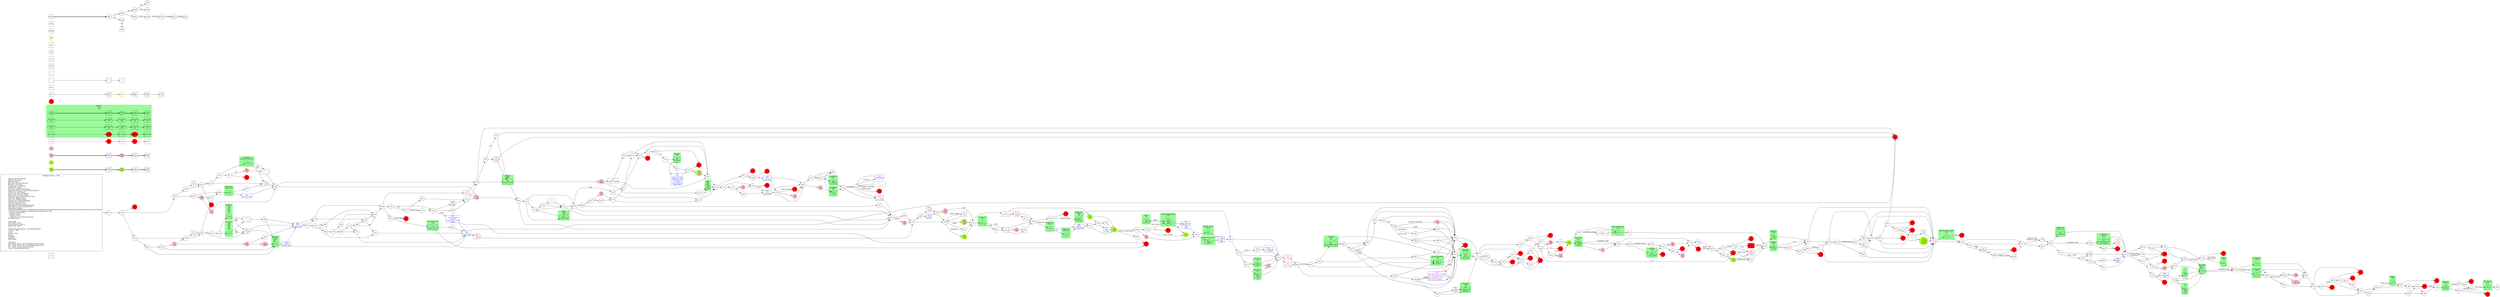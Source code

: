 digraph {
	// graph defaults
	rankdir=LR
	mclimit=50
	nodesep=.3 // changes horizontal separation of nodes
	ranksep=.4 // changes vertical separation of nodes
	node [height=.7
		width=.7
		shape=ellipse
		margin=0]
	edge[weight=5]
	stylesheet="../style.css"
	
	subgraph ShopMenu {
		node [fontcolor = "purple" shape = "rect" margin = 0.1]
		menu
	}

	// a box for a graph label
	// note that you can override the defaults set above
	title [label = "Fighting Fantasy --: Title\n\n \
		Light Green Fill: Benefits\l \
		Pink Fill: Penalties\l \
		Red Fill: Death\l \
		Blue Text: Key Items/Events\l \
		Red Text: Lost Items\l \
		Orange Text: Codewords\l \
		Purple Text: Shops\l \
		Blue Line: Forced Items/Events\l \
		Light Blue Text/Line: Optional Items/Events\l \
		Purple Line: Dice Events\l \
		Green Line: Stat Test Passed\l \
		Brown Line: Stat Test Failed\l \
		Magenta Line: Combat Related Events\l \
		Grey Text: Riddle Answer\l \
		Grey Line: Hidden Option\l \
		Orange Line: Codewords/Spells\l \
		Red Line: Possible Error\l \
		Gold Fill: Required Nodes\l \
		Light Blue Fill: Recommended Nodes\l \
		Gold Outline: Recommended Path\l \
		Green Box: Combat\l \
		SK/ST/LK/AT/AR/TM/CW/CL: Skill/Stamina/Luck/Attack Strength/Attack Round/Time/Consecutive Win Round/Consecutive Lose Round\l \
		?: Chance of this happening, depending on instructions in text\l \
		*: Special Combat Rules\l \
		-: Negative Status\l \
		+: Positive Status\l \
		^: Damage can be reduced by items\l \
		@: Take 2 items\l\l \
		Starts with:\l \
		Initial Skill: 1d6+6\l \
		Initial Stamina: 2d6+12\l \
		Initial Luck: 1d6+6\l\l \
		skill/stamina/luck potion: +all SK/ST/LK&1ILK\l \
		10 meal: +4ST\l \
		sword\l \
		leather armor\l \
		lantern\l \
		tinderbox\l \
		backpack\l \
		2d6+6 gold\l\l \
		Comments:\l \
		039-: Meals restore 3ST until finding another flask\l \
		067-: Meals restore 3ST until finding another flask\l \
		227-: Meals restore 3ST at mountain\l \
		Order: item/gold/AT/SK/ST/LK\l \
		"
		shape = "box"
		margin = 0.1]
		
	subgraph Boost {
		node [style = "filled" color = "greenyellow"]
		boo1 [label = "\N\n text"]
		boo3 [label = "\N\n text"]
		010 [label = "\N\n +1LK"]
		026 [label = "\N\n +2ST"]
		066 [label = "\N\n +1LK"]
		075 [label = "\N\n +1LK"]
		086 [color = "greenyellow:pink" label = "\N\n +1LK\n -2ST"]
		177 [label = "\N\n +2ST"]
		266 [color = "greenyellow:pink" label = "\N\n +1LK\n -2ST"]
		308 [label = "\N\n +all SK/\n +all ST/\n +all LK"]
		389 [label = "\N\n +4ST"]
		bstt
	}

	subgraph Damage {
		node [style = "filled" color = "pink"]
		dam1 [label = "\N\n text"]
		dam3 [label = "\N\n text"]
		003 [label = "\N\n -1d6ST"]
		012 [label = "\N\n -2ST"]
		018 [label = "\N\n -2ST"]
		027 [label = "\N\n -2ST"]
		035 [label = "\N\n -1d6+1ST"]
		052 [label = "\N\n -4ST"]
		083 [label = "\N\n -2LK"]
		097 [label = "\N\n -2ST"]
		110 [label = "\N\n -1LK"]
		118 [label = "\N\n -3ST"]
		147 [label = "\N\n -1ST"]
		186 [label = "\N\n -1SK"]
		199 [label = "\N\n -3ST"]
		203 [label = "\N\n -2ST"]
		233 [label = "\N\n -3ST"]
		234 [label = "\N\n -2ST"]
		253 [label = "\N\n -2ST"]
		259 [label = "\N\n -2ST"]
		274 [label = "\N\n -1d6ST"]
		277 [label = "\N\n -1LK"]
		311 [label = "\N\n -1ST"]
		312 [label = "\N\n -?ST\n (1-2)"]
		337 [label = "\N\n -2ST"]
		339 [label = "\N\n -2ST"]
		376 [label = "\N\n -6ST"]
		377 [label = "\N\n -3ST"]
		ddgg
	}
	
	subgraph Death {
		node [style = "filled" color = "red"]
		ddt
		ddt2
		monddt
		monddt2
		017
		059
		063
		065
		074
		075
		090
		102
		109
		116
		119
		134
		136
		139
		146
		153
		159 [fontcolor = "blue" shape = "rect" label = "\N\n -helmet?\n (2)"]
		163
		170
		174
		185
		187
		191
		192
		197
		209
		216
		229
		235 [label = "\N\n -2ST"]
		252
		260
		262
		263
		273
		280
		288
		292
		317
		324
		328
		329
		331
		347
		349
		360
		363
		381
		ddtt
	}

	subgraph Key_Item {
		node [fontcolor = "blue" shape = "rect"]
		key1 [label = "\N\n info" tooltip = "info text"]
		key2 [label = "\N\n text"]
		key3 [label = "\N\n text"]
		key4 [fontcolor = "crimson" label = "\N\n -text"]
		boo2 [class = "bst" label = "\N\n text"]
		boo4 [class = "bst" label = "\N\n text"]
		boo5 [class = "bst" label = "\N\n text"]
		dam2 [class = "ddg" label = "\N\n text"]
		dam4 [class = "ddg" label = "\N\n text"]
		dam5 [class = "ddg" label = "\N\n text"]
		opt
		opt2 [class = "bst"]
		opt3 [class = "bst"]
		002 [fontcolor = "crimson" label = "\N\n eat 2 meal"]
		005 [fontcolor = "crimson" label = "\N\n -all meal"]
		011 [class = "ddg" label = "\N\n curse\n -2LK"]
		013 [fontcolor = "crimson" label = "\N\n eat 2 meal"]
		015 [class = "ddg" label = "\N\n -2ST?\n (!eat meal)"]
		022 [label = "\N\n Vashti?"]
		029 [label = "\N\n untie?\n (LK)"]
		030 [label = "\N\n Cholumbara"]
		034 [fontcolor = "crimson" label = "\N\n eat 1 meal"]
		039 [fontcolor = "crimson" label = "\N\n -flask"]
		042 [fontcolor = "crimson" label = "\N\n -other items"]
		044 [label = "\N\n info" tooltip = "juja riddle"]
		067 [fontcolor = "crimson" label = "\N\n -flask"]
		071 [class = "bst" fontcolor = "crimson" label = "\N\n -helmet\n +4ST"]
		082 [class = "ddg" fontcolor = "crimson" label = "\N\n -all meal\n -3ST"]
		099 [class = "bst" fontcolor = "crimson" label = "\N\n -1 gold\n +2ST"]
		103 [fontcolor = "crimson" label = "\N\n -invisibility cloak"]
		105 [label = "\N\n ant?"]
		106 [label = "\N\n 10 gold\n garnet ring"]
		111 [fontcolor = "crimson" label = "\N\n -helmet"]
		115 [class = "ddg" label = "\N\n -2ST?\n (!eat meal)"]
		121 [class = "bst" fontcolor = "crimson" label = "\N\n +2~4ST\n (eat meal)"]
		132 [label = "\N\n 10 meals\n pack\n flask"]
		150 [label = "\N\n magic mirror?"]
		152 [class = "bst" label = "\N\n +4ST?\n (sorrel)"]
		167 [label = "\N\n info" tooltip = "3 doors pick wooden"]
		169 [class = "bst" label = "\N\n info\n +1LK" tooltip = "holding 2 objects between oaks"]
		172 [label = "\N\n 3 of:\n brass ear-ring\n Snattacat's tusk\n leather pouch\n 5 gold\n stone statuette\n water flask"]
		179 [class = "ddg" label = "\N\n curse\n -2LK"]
		183 [class = "ddg" fontcolor = "crimson" label = "\N\n -1d meal\n -1ST"]
		188 [fontcolor = "crimson" label = "\N\n -helmet?\n (4x1)"]
		194 [label = "\N\n tied"]
		205 [fontcolor = "crimson" label = "\N\n -item"]
		219 [class = "ddg" label = "\N\n -2ST?\n (!eat meal)"]
		232 [class = "bst" label = "\N\n info\n +1LK" tooltip = "sceptre and orb"]
		238 [label = "\N\n info" tooltip = "3 doors pick wooden"]
		244 [fontcolor = "crimson" label = "\N\n -cloak"]
		246 [class = "ddg" label = "\N\n -companion\n -2ST"]
		248 [class = "bst" label = "\N\n crystal mirror\n 30 gold\n magic bow (+1SK)\n -galrin"]
		268 [label = "\N\n helmet\n 3 companions"]
		269 [label = "\N\n rope"]
		269 [label = "\N\n pick-axe head"]
		304 [class = "ddg" label = "\N\n +0~10 gold\n (-0~5ST)"]
		333 [class = "bst" label = "\N\n tiger's claws\n Hever horn\n 3ST\n +2LK"]
		340 [class = "ddg" fontcolor = "crimson" label = "\N\n -all meal\n -2ST"]
		353 [label = "\N\n info" tooltip = "always pick middle way"]
		361 [class = "ddg" fontcolor = "crimson" label = "\N\n -1d meal\n -1ST"]
		374 [fontcolor = "crimson" label = "\N\n -meal"]
		394 [label = "\N\n copper nugget"]
		398 [class = "ddg" label = "\N\n -2ST?\n (!eat meal)"]
		kkyy
	}
	
	subgraph Key_Word {
		node [fontcolor = "grey" shape = "rect"]
		wrd1 [label = "\N\n text"]
		wrd2 [label = "\N\n text"]
		wrd3 [label = "\N\n text"]
		085 [class = "bst" label = "\N\n Galrin: 100\n +2LK"]
		092 [label = "\N\n sceptre: 1"]
		161 [label = "\N\n orb: 21"]
		215 [class = "bst" label = "\N\n page: 208\n +4ST\n +2LK"]
		301 [label = "\N\n tusk: 11 dragons\n 8 seeds"]
		346 [class = "bst" label = "\N\n Galrin: 100\n +2LK"]
		wrdd
	}
	
	subgraph Shop {
		node [fontcolor = "purple" shape = "rect"]
		shop1 [label = "\N\n text"]
		080 [label = "\N\n 3g: luck potion (+all LK)\l 5g: healing potion (+6ST)\l 10g: invisibility cloak\l 5g: antifreeze potion\l 6g: boots of agility\l"]
		shpp
	}
	
	subgraph Combat {
		style = "filled" color = "palegreen"
		subgraph cluster_00 {
			label = "Monster\n 0/0\n 0/0"
			mon1 [label = "\N\n text"]
			mon2 [shape = "rect" class = "kky" label = "\N\n text"]
			mon3 [label = "\N\n text"]
			mon4 [shape = "rect" class = "kky" label = "\N\n text"]
			mon5 [shape = "rect" class = "kky" label = "\N\n text"]
			monboo1 [class = "bst" label = "\N\n text"]
			monboo2 [shape = "rect" class = "bst kky" label = "\N\n text"]
			monboo3 [class = "bst" label = "\N\n text"]
			monboo4 [shape = "rect" class = "bst kky" label = "\N\n text"]
			monboo5 [shape = "rect" class = "bst kky" label = "\N\n text"]
			mondam1 [class = "ddg" label = "\N\n text"]
			mondam2 [shape = "rect" class = "ddg kky" label = "\N\n text"]
			mondam3 [class = "ddg" label = "\N\n text"]
			mondam4 [shape = "rect" class = "ddg kky" label = "\N\n text"]
			mondam5 [shape = "rect" class = "ddg kky" label = "\N\n text"]
			monopt [shape = "rect" class = "bst kky"]
			monddt
			monopt2 [shape = "rect" class = "bst kky"]
			monddt2
			monopt3 [shape = "rect" class = "bst kky"]
		}

		subgraph cluster_01 {
			label = "Pygmy Orc\n 7/10"
			014
		}
		
		subgraph cluster_02 {
			label = "The Traitor\n 8/10"
			040
		}
		
		subgraph cluster_03 {
			label = "Spit Viper\n 4/4"
			041 [class = "ddg" label = "\N\n -5AT\n -1SK"]
		}
		
		subgraph cluster_04 {
			label = "Alligator\n 7/10"
			043 [label = "\N\n -1AT"]
		}
		
		subgraph cluster_05 {
			label = "Ice Dragon*\n 10/10"
			046 [shape = "rect" fontcolor = "crimson" label = "\N\n -cloak"]
		}
		
		subgraph cluster_06 {
			label = "Shadow Monster\n 7/6"
			055 [label = "\N\n -1DMG"]
		}
		
		subgraph cluster_07 {
			label = "???\n ?/?"
			060 [class = "ddg" label = "\N\n -1SK\n -2ST"]
		}
		
		subgraph cluster_08 {
			label = "Nandibear\n 9/11"
			064 [label = "\N\n -1d6EST"]
		}
		
		subgraph cluster_09 {
			label = "Wildcat*\n 6/8"
			077 [shape = "rect" label = "\N\n wildcat pelt?\n (AR&le;4)"]
		}
		
		subgraph cluster_10 {
			label = "Hellfire Spirit 9/12"
			093 [label = "\N\n +1DMG"]
		}
		
		subgraph cluster_11 {
			label = "Hill Giant\n 9/11"
			098 [shape = "rect" label = "\N\n 3 gold?\n (win)"]
		}
		
		subgraph cluster_12 {
			label = "Nandibear\n 9/11"
			101 [label = "\N\n -1AT"]
		}
		
		subgraph cluster_13 {
			label = "Bloodsucking Spider\n 6/14"
			113
		}
		
		subgraph cluster_14 {
			label = "Pygmy Orc\n 7/8"
			120
		}
		
		subgraph cluster_15 {
			label = "Pygmy Orc\n 6/10 5/8"
			129
		}
		
		subgraph cluster_16 {
			label = "Ice Hulk\n 6/12"
			142
		}
		
		subgraph cluster_17 {
			label = "Chimera\n 7/6"
			145 [class = "ddg" label = "\N\n -1ST/round"]
		}
		
		subgraph cluster_18 {
			label = "Wood Elf Chief\n 7/10"
			150
		}
		
		subgraph cluster_19 {
			label = "Wight\n 9/12"
			156 [shape = "rect" label = "\N\n sword (+1SK)"]
		}
		
		subgraph cluster_20 {
			label = "Spriggan\n 6/8\n 7/8"
			171
		}
		
		subgraph cluster_21 {
			label = "?\n ?/?"
			182 [class = "ddg" label = "\N\n -1ST"]
		}
		
		subgraph cluster_22 {
			label = "Chion\n 7/13"
			198
		}
		
		subgraph cluster_23 {
			label = "Tentacle*\n 6/6\n 6/6\n 6/6\n 6/6\n 6/6"
			207
		}
		
		subgraph cluster_24 {
			label = "Vermin\n 5/6"
			212 [class = "ddg" label = "\N\n -1ST/round"]
		}
		
		subgraph cluster_25 {
			label = "Pygmy Orc\n 6/10\n 5/8"
			220 [shape = "rect" label = "\N\n helmet"]
		}
		
		subgraph cluster_26 {
			label = "Ice Dragon\n 10/14"
			241
		}
		
		subgraph cluster_27 {
			label = "Blackheart\n 6/10 7/10"
			254
		}
		
		subgraph cluster_28 {
			label = "Spit Viper\n 4/4"
			255 [label = "\N\n -2AT"]
		}
		
		subgraph cluster_29 {
			label = "Hellfire Spirit\n 9/12"
			281
		}
		
		subgraph cluster_30 {
			label = "Tribesman*\n 8/10 7/12"
			282 [shape = "rect" class = "kky" label = "\N\n snow-shoes"]
		}
		
		subgraph cluster_31 {
			label = "Morgana\n 11/6"
			295 [label = "\N\n -1DG"]
		}
		
		subgraph cluster_32 {
			label = "Doragar\n 9/10"
			309 [shape = "rect" class = "kky"label = "\N\n Doragar"]
		}
		
		subgraph cluster_33 {
			label = "Tribesman\n 8/10\n 7/12"
			318 [shape = "rect" class = "kky" label = "\N\n -invisibility cloak\n snow-shoes"]
		}
		
		subgraph cluster_34 {
			label = "Bats\n 5/12"
			325 [shape = "rect" class = "loss" label = "\N\n -item\n -1AT"]
		}
		
		subgraph cluster_35 {
			label = "Giant Bloodhawk\n 7/12"
			327
		}
		
		subgraph cluster_36 {
			label = "Tentacle*\n 6/6 6/6 6/6 6/6 6/6"
			330
		}
		
		subgraph cluster_37 {
			label = "Hands\n 7/8"
			335
		}
		
		subgraph cluster_38 {
			label = "Tiger\n ?/?"
			348 [label = "\N\n +2EDG"]
		}
		
		subgraph cluster_39 {
			label = "Saber-toothed Tiger\n 11/12"
			371 [label = "\N\n -1dEST\n -1SK?\n (EST)"]
		}
		
		subgraph cluster_40 {
			label = "Mordida*\n 5/8 5/10"
			375 [class = "ddg" label = "\N\n -2ST?\n (lose AR)"]
		}
		
		subgraph cluster_41 {
			label = "Tentacle\n 6/6\n 6/6\n 6/6\n 6/6\n 6/6"
			379
		}
		
		subgraph cluster_42 {
			label = "Alligator\n 7/8"
			380 [label = "\N\n -1AT"]
		}
		
		subgraph cluster_43 {
			label = "Skeleton\n 5/8\n 5/7"
			386 [shape = "rect" class = "kky" label = "\N\n bejewelled choker"]
		}
		
		cbtt
	}

	subgraph Optional {
		node [shape = "rect" class = "opt kky"]
		opt [class = "opt kky"]
		monopt [class = "opt kky"]
		opt2 [class = "opt kky"]
		monopt2 [class = "opt kky"]
		opt3 [class = "opt kky"]
		monopt3 [class = "opt kky"]
		optt
	}
	
	subgraph Path {
		node [class = "path" penwidth = 3 color = "gold"]
		txt2
		key2 [class = "path"]
		wrd2 [class = "path"]
		key3
		wrd3
		boo3 [class = "path"]
		boo4 [class = "path bst"]
		boo5
		dam3 [class = "path"]
		dam4 [class = "path ddg"]
		dam5
		monboo3 [class = "path bst"]
		monboo4 [class = "path bst kky"]
		monboo5
		mondam3 [class = "path ddg"]
		mondam4 [class = "path ddg kky"]
		mondam5
		mon3 [class = "path"]
		mon4 [class = "path kky"]
		ddt2 [class = "path"]
		opt3 [class = "path opt kky"]
		monddt2 [class = "path"]
		monopt3 [class = "path opt kky"]
		pptt
	}
	
	subgraph Required {
		node [shape = "rect" class = "req kky"]
		key3 [class = "req kky"]
		wrd3 [class = "req kky"]
		boo5 [class = "req kky"]
		dam5 [class = "req kky"]
		monboo5 [class = "req kky"]
		mondam5 [class = "req kky"]
		mon5 [class = "req kky"]
		ending [fontcolor = "black" shape = "octagon"]
	}
	
	subgraph Required2 {
		node [shape = "rect" class = "req2 kky"]
		req2 [class = "req2 kky"]
	}
	
	mon1 -> mon2 -> mon3 -> mon4 -> mon5 [penwidth = 3]
	boo1 -> boo2 -> boo3 -> boo4 -> boo5 [penwidth = 3]
	dam1 -> dam2 -> dam3 -> dam4 -> dam5 [penwidth = 3]
	txt1 -> key1 -> txt2 -> key2 -> key3 -> key4
	wrd1 -> wrd2 -> wrd3
	opt -> ddt -> opt2 -> ddt2 -> opt3
	monboo1 -> monboo2 -> monboo3 -> monboo4 -> monboo5
	mondam1 -> mondam2 -> mondam3 -> mondam4 -> mondam5
	monopt -> monddt -> monopt2 -> monddt2 -> monopt3

	myTitle -> z001 [penwidth = 3]
	z001 -> z002 [class = "dice" label = "1-3"]
	z001 -> z003 [class = "dice" label = "4-6"]
	z002 -> z004 [class = "pass" label = "LK"]
	z002 -> z005 [class = "fail"]
	z003 -> z006 [dir = "both"]
	z004 -> z007 [class = "req" label = "req"]
	z004 -> z008 [class = "opt" label = "-opt"]
	z005 -> z009 [class = "info" label = "info"]
	z009 -> z010 [class = "err" label = "error(?)"]
	z010 -> z011 [class = "cbt" label = "escape"]
	z011 -> z012 [class = "skl" label = "spell"]
	{
		rank = same
		z003
		z006
	}

	title -> 001
	001 -> 053
	002 -> 068
	003 -> 394
	003 -> 144
	004 -> 258 [class = "req" label = "Vashti"]
	004 -> 136
	005 -> 027
	005 -> 138
	006 -> 101
	007 -> 288
	007 -> 047
	008 -> 111
	009 -> 211
	009 -> 073
	010 -> 098
	010 -> 070
	011 -> 056
	011 -> 323
	012 -> 085
	013 -> 148
	013 -> 047
	013 -> 332
	013 -> 062
	013 -> 221
	014 -> 268
	014 -> 129 [class = "cbt" label = "AR>5"]
	015 -> 399
	015 -> 276
	016 -> 059
	016 -> 306
	017
	018 -> 313
	019 -> 335 [class = "req" label = "Hever horn"]
	019 -> 072
	020 -> 140
	020 -> 202
	021 -> 316
	021 -> 242
	022 -> 208 [class = "pwd" label = "page"]
	022 -> 329
	023 -> 164
	023 -> 336
	024 -> 312
	024 -> 396
	025 -> 338 [class = "opt" label = "-healing potion"]
	025 -> 300
	026 -> 058 [class = "req" label = "magic crystal mirror"]
	026 -> 149
	027 -> 362
	028 -> 218
	028 -> 005
	028 -> 087
	029 -> 173
	030 -> 112
	031 -> 263
	031 -> 156
	032 -> 019
	032 -> 224
	033 -> 064 [class = "pass" label = "SK-1"]
	033 -> 006 [class = "fail"]
	034 -> 068
	035 -> 204
	036 -> 343
	036 -> 289
	036 -> 225 [class = "opt" label = "rope"]
	037 -> 344 [class = "req" label = "wildcat's pelt/\n antifreeze potion"]
	037 -> 227
	038 -> 302 [class = "opt" label = "-rope"]
	038 -> 217
	039 -> 076
	040 -> 400
	041 -> 277
	041 -> 140
	042 -> 071
	042 -> 389
	043 -> 393
	044 -> 336
	044 -> 323
	044 -> 249
	045 -> 382
	046 -> 204
	046 -> 298
	047 -> 090
	047 -> 278
	047 -> 134
	047 -> 359
	048 -> 358
	049 -> 306
	049 -> 016
	050 -> 029
	051 -> 033 [class = "pass" label = "LK"]
	051 -> 006 [class = "fail"]
	052 -> 114
	053 -> 109
	053 -> 245
	053 -> 021
	054 -> 124 [class = "pass" label = "LK"]
	054 -> 018 [class = "fail"]
	055 -> 323
	055 -> 336
	056 -> 023
	056 -> 336
	057 -> 352
	057 -> 388
	058 -> 209
	059 -> 100 [class = "pwd" label = "Galrin"]
	060 -> 142
	061 -> 309
	061 -> 141
	062 -> 332
	063
	064 -> 222
	065
	066 -> 078
	067 -> 226
	068 -> 291 [class = "req" label = "ant trail"]
	068 -> 350
	069 -> 382
	070 -> 103 [class = "opt" label = "invisibility cloak"]
	070 -> 327
	071 -> 166
	071 -> 137
	072 -> 369
	072 -> 170
	073 -> 211
	073 -> 286
	074
	075 -> 372 [class = "req" label = "agility boots"]
	075 -> 188
	076 -> 135 [class = "pass" label = "LK"]
	076 -> 280 [class = "fail"]
	077 -> 013
	078 -> 042
	078 -> 120
	079 -> 171
	079 -> 097
	080 -> 236
	080 -> 323
	080 -> 336
	081 -> 258 [class = "req" label = "Vashti"]
	081 -> 347
	082 -> 178
	083 -> 384
	084 -> 315
	084 -> 056
	085 -> 108
	086 -> 388
	087 -> 192 [class = "req" label = "hands tied"]
	087 -> 150
	088 -> 037
	089 -> 254
	090
	091 -> 255 [class = "pass" label = "LK"]
	091 -> 041 [class = "fail"]
	092 -> 231
	093 -> 132
	094 -> 244 [class = "dice" label = "1-3"]
	094 -> 174 [class = "dice" label = "4-6"]
	095 -> 297
	095 -> 158
	096 -> 339 [class = "pass" label = "LK"]
	096 -> 035 [class = "fail"]
	097 -> 316
	097 -> 234
	098 -> 180 [class = "opt" label = "-invisibility cloak"]
	098 -> 311
	098 -> 180
	099 -> 024
	100 -> 295
	101 -> 222
	102
	103 -> 327
	104 -> 197 [class = "fail"]
	104 -> 015 [class = "pass" label = "ST&ge;12"]
	105 -> 304
	105 -> 140
	106 -> 115
	106 -> 398
	107 -> 231
	107 -> 279
	108 -> 027
	108 -> 138
	109
	110 -> 336
	110 -> 323
	111 -> 166
	111 -> 377
	111 -> 342
	112 -> 301 [class = "req" label = "snattacat's tusk"]
	112 -> 331 [class = "req" label = "leather pouch"]
	112 -> 030 [class = "req" label = "statuette"]
	112 -> 121
	113 -> 273 [class = "cbt" label = "flee"]
	113 -> 126
	114 -> 010
	115 -> 263
	115 -> 082
	116
	117 -> 235
	117 -> 368
	118 -> 399
	119
	120 -> 008 [class = "cbt" label = ">2AR"]
	120 -> 111 [class = "cbt" label = ">2AR"]
	121 -> 343
	122 -> 261
	122 -> 393
	123 -> 198 [class = "req" label = "snow-shoes/\n agility boots"]
	123 -> 363
	124 -> 313
	125 -> 374
	125 -> 345
	126 -> 387
	126 -> 037
	127 -> 203 [class = "fail"]
	127 -> 228 [class = "pass" label = "SK-1"]
	128 -> 390 [class = "opt" label = "-invisibility cloak"]
	128 -> 383
	128 -> 282
	129 -> 268
	130 -> 297 [class = "pass" label = "LK"]
	130 -> 358 [class = "fail"]
	131 -> 153 [class = "fail"]
	131 -> 354 [class = "pass" label = "ST&ge;11"]
	132 -> 020
	133 -> 372 [class = "req" label = "agility boots"]
	133 -> 188 [class = "req" label = "rope"]
	133 -> 159
	133 -> 324
	134
	135 -> 183
	135 -> 307
	136
	137 -> 166
	138 -> 156
	138 -> 263
	138 -> 189
	139
	140 -> 002
	140 -> 034
	141 -> 086 [class = "pass" label = "LK"]
	141 -> 163 [class = "fail"]
	142 -> 267 [class = "opt" label = "-invisibility cloak"]
	142 -> 392 [class = "cbt" label = "win AR"]
	142 -> 267
	143 -> 360
	143 -> 341
	144 -> 325
	144 -> 370
	145 -> 063
	145 -> 272
	146
	147 -> 101
	148 -> 134 [class = "fail"]
	148 -> 206 [class = "pass" label = "SK"]
	149 -> 240
	149 -> 083
	150 -> 209
	150 -> 351
	151 -> 127
	151 -> 104
	152 -> 024
	153
	154 -> 248 [class = "opt" label = "-Galrin"]
	154 -> 169
	154 -> 069
	155 -> 314
	155 -> 194
	156 -> 362
	156 -> 003
	157 -> 216 [class = "fail"]
	157 -> 012 [class = "pass" label = "SK"]
	158 -> 009
	158 -> 048
	159 -> 293 [class = "dice" label = "3x(2-6)"]
	160 -> 219 [class = "pass" label = "LK"]
	160 -> 349 [class = "fail"]
	161 -> 357
	161 -> 374
	162 -> 259 [class = "pass" label = "LK"]
	162 -> 139 [class = "fail"]
	163
	164 -> 326 [class = "opt" label = "-item"]
	164 -> 336
	165 -> 381
	165 -> 263
	165 -> 193
	166 -> 014 [class = "req" label = "companion"]
	166 -> 356
	167 -> 374
	168 -> 052 [class = "dice" label = "1-2"]
	168 -> 017 [class = "dice" label = "3-4"]
	168 -> 116 [class = "dice" label = "5-6"]
	169 -> 382
	170
	171 -> 106
	172 -> 141
	173 -> 287
	173 -> 210 [class = "req" label = "1 companion"]
	173 -> 176 [class = "req" label = "2 companion"]
	174
	175 -> 343
	176 -> 378 [class = "pass" label = "LK"]
	176 -> 360 [class = "fail"]
	177 -> 384
	178 -> 305
	178 -> 396
	179 -> 077
	180 -> 247
	180 -> 117
	181 -> 036
	181 -> 212
	181 -> 107
	182 -> 142
	183 -> 108
	184 -> 296
	184 -> 232
	185
	186 -> 337
	186 -> 310
	187
	188 -> 293
	189 -> 031 [class = "pass" label = "LK"]
	189 -> 340 [class = "fail"]
	190 -> 272
	191
	192
	193 -> 229
	193 -> 264
	193 -> 187
	194 -> 173
	195 -> 391 [class = "dice" label = "1-4"]
	195 -> 095 [class = "dice" label = "5-6"]
	196 -> 223
	197
	198 -> 267
	199 -> 117
	200 -> 178
	201 -> 293
	202 -> 105 [class = "req" label = "+ant?"]
	202 -> 091
	202 -> 140
	203 -> 104
	204 -> 256
	205 -> 396
	206 -> 102
	206 -> 168
	207 -> 361 [class = "cbt" label = "flee\n -2ST"]
	207 -> 346
	208 -> 088 [class = "pwd" label = "seeds x dragons"]
	208 -> 329
	209
	210 -> 275 [class = "pass" label = "LK"]
	210 -> 360 [class = "fail"]
	211 -> 115
	212 -> 036
	212 -> 107
	212 -> 343
	213 -> 325
	213 -> 370
	214 -> 323
	214 -> 336
	215 -> 308
	215 -> 167
	216
	217 -> 133 [class = "pass" label = "LK"]
	217 -> 116 [class = "fail"]
	218 -> 319 [class = "req" label = "tied"]
	218 -> 154
	219 -> 399
	219 -> 276
	220 -> 321
	220 -> 020
	221 -> 007 [class = "pass" label = "LK"]
	221 -> 191 [class = "fail"]
	222 -> 112 [class = "req" label = "Dorager"]
	222 -> 121
	223 -> 336
	223 -> 323
	224 -> 049
	224 -> 019
	225 -> 237
	225 -> 213
	226 -> 257 [class = "pass" label = "LK"]
	226 -> 280 [class = "fail"]
	227 -> 128
	228 -> 015
	229
	230 -> 039
	230 -> 076
	231 -> 036
	231 -> 212
	231 -> 343
	232 -> 026
	233 -> 250
	234 -> 274
	234 -> 294
	235 -> 038 [class = "pass" label = "SK&ge;8\n ST&ge;12"]
	236 -> 080 [class = "opt" label = "gold"]
	236 -> 397
	236 -> 185
	237 -> 283
	237 -> 364
	238 -> 125
	238 -> 374
	239 -> 160 [class = "pass" label = "LK"]
	239 -> 260 [class = "fail"]
	240 -> 177 [class = "pass" label = "tiger escape"]
	240 -> 371 [class = "pass" label = "tiger found"]
	240 -> 262 [class = "dice" label = "C9"]
	241 -> 204
	241 -> 298
	242 -> 079
	242 -> 171
	243 -> 386
	243 -> 285
	244 -> 173
	245 -> 230
	245 -> 303
	246 -> 250
	247 -> 190 [class = "opt" label = "-invisibility cloak"]
	247 -> 145
	248 -> 209
	248 -> 115
	249 -> 336
	249 -> 323
	250 -> 284
	250 -> 142
	251 -> 334
	251 -> 195
	252
	253 -> 010
	254 -> 269
	254 -> 367
	255 -> 277
	255 -> 140
	256 -> 032
	256 -> 119
	256 -> 290
	257 -> 361
	257 -> 322
	258 -> 040 [class = "pwd" label = "Ifor Tynin"]
	258 -> 347
	259 -> 117
	260
	261 -> 320
	261 -> 074
	261 -> 393
	262
	263
	264 -> 229
	264 -> 381
	264 -> 215
	265 -> 017 [class = "dice" label = "1-4"]
	265 -> 253 [class = "dice" label = "5-6"]
	266 -> 078
	267 -> 046 [class = "opt" label = "-invisibility cloak"]
	267 -> 241
	268 -> 321
	269 -> 108
	270 -> 154
	271 -> 173
	272 -> 199 [class = "pass" label = "LK"]
	272 -> 162 [class = "fail"]
	273
	274 -> 171
	275 -> 317 [class = "req" label = "tied"]
	275 -> 246
	276 -> 118
	276 -> 292 [class = "opt" label = "-pick-axe head"]
	276 -> 399
	277 -> 140
	278 -> 134
	279 -> 231
	279 -> 092
	280
	281 -> 132
	282 -> 173
	283 -> 364
	283 -> 388
	284 -> 142 [class = "opt" label = "!snow-shoes"]
	284 -> 123
	285 -> 055
	285 -> 214
	286 -> 130
	286 -> 358
	287 -> 143
	287 -> 341
	288
	289 -> 175
	289 -> 054
	290 -> 065 [class = "dice" label = "1-4"]
	290 -> 366 [class = "dice" label = "5-6"]
	291 -> 055
	291 -> 243
	292
	293 -> 043
	293 -> 380
	294 -> 398
	295 -> 004 [class = "req" label = "cursed"]
	295 -> 081
	296 -> 026
	297 -> 115
	298 -> 395 [class = "req" label = "pick-axe head"]
	298 -> 096
	299 -> 078
	300 -> 125
	300 -> 374
	301 -> 112
	302 -> 116 [class = "fail"]
	302 -> 075 [class = "pass" label = "SK"]
	303 -> 089
	303 -> 186
	304 -> 140
	305 -> 099
	305 -> 152
	306 -> 170
	307 -> 157
	307 -> 330
	308 -> 374
	309 -> 172
	310 -> 089
	311 -> 180
	312 -> 078 [class = "dice" label = "5-6x3"]
	313 -> 237
	313 -> 213
	314 -> 271 [class = "pass" label = "LK"]
	314 -> 050 [class = "fail"]
	315 -> 011
	315 -> 056
	315 -> 323
	316 -> 067
	316 -> 226
	317
	318 -> 173
	319 -> 270 [class = "req" label = "garnet ring"]
	319 -> 045
	320 -> 161 [class = "req" label = "helmet"]
	320 -> 074
	321 -> 184
	321 -> 026
	322 -> 379
	322 -> 207
	323 -> 080 [class = "opt" label = "gold"]
	323 -> 375
	323 -> 185
	324
	325 -> 370
	326 -> 223 [class = "req" label = "3 gold"]
	326 -> 110 [class = "req" label = "jewelled neck-band"]
	326 -> 044 [class = "req" label = "garnet ring"]
	326 -> 196 [class = "req" label = "Cholumbara"]
	327 -> 201
	328
	329
	330 -> 183 [class = "cbt" label = "flee\n -2ST"]
	330 -> 085
	331
	332 -> 047
	332 -> 221
	333 -> 384
	334 -> 130
	334 -> 028
	335 -> 072
	336 -> 080 [class = "opt" label = "gold"]
	336 -> 013
	336 -> 185
	337 -> 108
	338 -> 353
	338 -> 238
	339 -> 204
	340 -> 263
	340 -> 156
	341 -> 284
	341 -> 142
	342 -> 166
	343 -> 376 [class = "req" label = "meal&le;2"]
	343 -> 200
	344 -> 128
	345 -> 374
	345 -> 187
	345 -> 229
	345 -> 165
	346 -> 385
	347
	348 -> 371
	349
	350 -> 236
	350 -> 055
	351 -> 115
	352 -> 373 [class = "pass" label = "LK"]
	352 -> 163 [class = "fail"]
	353 -> 125
	353 -> 374
	354 -> 119
	354 -> 032
	355 -> 283
	355 -> 364
	356 -> 220 [class = "opt" label = "bow & arrows"]
	356 -> 252
	357 -> 025
	357 -> 125
	358 -> 028
	359 -> 134 [class = "fail"]
	359 -> 365 [class = "pass" label = "SK"]
	360
	361 -> 398
	361 -> 171
	362 -> 181
	362 -> 343
	363
	364 -> 328
	364 -> 057
	365 -> 102
	365 -> 265
	366 -> 131
	366 -> 119
	366 -> 032
	367 -> 183
	368 -> 038
	369 -> 016
	370 -> 239
	370 -> 151
	371 -> 348 [class = "cbt" label = "AR>4"]
	371 -> 333
	371 -> 177 [class = "cbt" label = "flee"]
	372 -> 293
	373 -> 061
	373 -> 309
	374 -> 113
	374 -> 126
	375 -> 013
	376 -> 178
	377 -> 342
	378 -> 146 [class = "dice" label = "1-3"]
	378 -> 233 [class = "dice" label = "4-6"]
	379 -> 361 [class = "cbt" label = "flee\n -2ST"]
	379 -> 346
	380 -> 393 [class = "dice" label = "4-10"]
	380 -> 122 [class = "dice" label = "2,3,11,12"]
	381
	382 -> 027
	382 -> 138
	383 -> 155 [class = "req" label = "tiger's claws"]
	383 -> 194
	384 -> 093
	384 -> 281
	385 -> 398
	385 -> 171
	386 -> 084
	386 -> 214
	387 -> 022 [class = "pwd" label = "scepter\n orb"]
	387 -> 037
	388 -> 325
	388 -> 370
	389 -> 026
	389 -> 184
	390 -> 094
	390 -> 318
	391 -> 358
	392 -> 182 [class = "pass" label = "LK"]
	392 -> 060 [class = "pass" label = "fail"]
	393 -> 357
	393 -> 374
	394 -> 355
	394 -> 388
	395 -> 256
	396 -> 299 [class = "req" label = "2 gold"]
	396 -> 066 [class = "req" label = "Cholumbara"]
	396 -> 205 [class = "req" label = "copper nugget"]
	396 -> 266
	397 -> 179
	397 -> 077
	398 -> 334
	398 -> 251
	399 -> 051
	399 -> 147
	400

/*
	001 [fontsize=25]
	002 [fontsize=25]
	003 [fontsize=25]
	004 [fontsize=25]
	005 [fontsize=25]
	006 [fontsize=25]
	007 [fontsize=25]
	008 [fontsize=25]
	009 [fontsize=25]
	010 [fontsize=25]
	011 [fontsize=25]
	012 [fontsize=25]
	013 [fontsize=25]
	014 [fontsize=25]
	015 [fontsize=25]
	016 [fontsize=25]
	017 [fontsize=25]
	018 [fontsize=25]
	019 [fontsize=25]
	020 [fontsize=25]
	021 [fontsize=25]
	022 [fontsize=25]
	023 [fontsize=25]
	024 [fontsize=25]
	025 [fontsize=25]
	026 [fontsize=25]
	027 [fontsize=25]
	028 [fontsize=25]
	029 [fontsize=25]
	030 [fontsize=25]
	031 [fontsize=25]
	032 [fontsize=25]
	033 [fontsize=25]
	034 [fontsize=25]
	035 [fontsize=25]
	036 [fontsize=25]
	037 [fontsize=25]
	038 [fontsize=25]
	039 [fontsize=25]
	040 [fontsize=25]
	041 [fontsize=25]
	042 [fontsize=25]
	043 [fontsize=25]
	044 [fontsize=25]
	045 [fontsize=25]
	046 [fontsize=25]
	047 [fontsize=25]
	048 [fontsize=25]
	049 [fontsize=25]
	050 [fontsize=25]
	051 [fontsize=25]
	052 [fontsize=25]
	053 [fontsize=25]
	054 [fontsize=25]
	055 [fontsize=25]
	056 [fontsize=25]
	057 [fontsize=25]
	058 [fontsize=25]
	059 [fontsize=25]
	060 [fontsize=25]
	061 [fontsize=25]
	062 [fontsize=25]
	063 [fontsize=25]
	064 [fontsize=25]
	065 [fontsize=25]
	066 [fontsize=25]
	067 [fontsize=25]
	068 [fontsize=25]
	069 [fontsize=25]
	070 [fontsize=25]
	071 [fontsize=25]
	072 [fontsize=25]
	073 [fontsize=25]
	074 [fontsize=25]
	075 [fontsize=25]
	076 [fontsize=25]
	077 [fontsize=25]
	078 [fontsize=25]
	079 [fontsize=25]
	080 [fontsize=25]
	081 [fontsize=25]
	082 [fontsize=25]
	083 [fontsize=25]
	084 [fontsize=25]
	085 [fontsize=25]
	086 [fontsize=25]
	087 [fontsize=25]
	088 [fontsize=25]
	089 [fontsize=25]
	090 [fontsize=25]
	091 [fontsize=25]
	092 [fontsize=25]
	093 [fontsize=25]
	094 [fontsize=25]
	095 [fontsize=25]
	096 [fontsize=25]
	097 [fontsize=25]
	098 [fontsize=25]
	099 [fontsize=25]
	100 [fontsize=25]
	101 [fontsize=25]
	102 [fontsize=25]
	103 [fontsize=25]
	104 [fontsize=25]
	105 [fontsize=25]
	106 [fontsize=25]
	107 [fontsize=25]
	108 [fontsize=25]
	109 [fontsize=25]
	110 [fontsize=25]
	111 [fontsize=25]
	112 [fontsize=25]
	113 [fontsize=25]
	114 [fontsize=25]
	115 [fontsize=25]
	116 [fontsize=25]
	117 [fontsize=25]
	118 [fontsize=25]
	119 [fontsize=25]
	120 [fontsize=25]
	121 [fontsize=25]
	122 [fontsize=25]
	123 [fontsize=25]
	124 [fontsize=25]
	125 [fontsize=25]
	126 [fontsize=25]
	127 [fontsize=25]
	128 [fontsize=25]
	129 [fontsize=25]
	130 [fontsize=25]
	131 [fontsize=25]
	132 [fontsize=25]
	133 [fontsize=25]
	134 [fontsize=25]
	135 [fontsize=25]
	136 [fontsize=25]
	137 [fontsize=25]
	138 [fontsize=25]
	139 [fontsize=25]
	140 [fontsize=25]
	141 [fontsize=25]
	142 [fontsize=25]
	143 [fontsize=25]
	144 [fontsize=25]
	145 [fontsize=25]
	146 [fontsize=25]
	147 [fontsize=25]
	148 [fontsize=25]
	149 [fontsize=25]
	150 [fontsize=25]
	151 [fontsize=25]
	152 [fontsize=25]
	153 [fontsize=25]
	154 [fontsize=25]
	155 [fontsize=25]
	156 [fontsize=25]
	157 [fontsize=25]
	158 [fontsize=25]
	159 [fontsize=25]
	160 [fontsize=25]
	161 [fontsize=25]
	162 [fontsize=25]
	163 [fontsize=25]
	164 [fontsize=25]
	165 [fontsize=25]
	166 [fontsize=25]
	167 [fontsize=25]
	168 [fontsize=25]
	169 [fontsize=25]
	170 [fontsize=25]
	171 [fontsize=25]
	172 [fontsize=25]
	173 [fontsize=25]
	174 [fontsize=25]
	175 [fontsize=25]
	176 [fontsize=25]
	177 [fontsize=25]
	178 [fontsize=25]
	179 [fontsize=25]
	180 [fontsize=25]
	181 [fontsize=25]
	182 [fontsize=25]
	183 [fontsize=25]
	184 [fontsize=25]
	185 [fontsize=25]
	186 [fontsize=25]
	187 [fontsize=25]
	188 [fontsize=25]
	189 [fontsize=25]
	190 [fontsize=25]
	191 [fontsize=25]
	192 [fontsize=25]
	193 [fontsize=25]
	194 [fontsize=25]
	195 [fontsize=25]
	196 [fontsize=25]
	197 [fontsize=25]
	198 [fontsize=25]
	199 [fontsize=25]
	200 [fontsize=25]
	201 [fontsize=25]
	202 [fontsize=25]
	203 [fontsize=25]
	204 [fontsize=25]
	205 [fontsize=25]
	206 [fontsize=25]
	207 [fontsize=25]
	208 [fontsize=25]
	209 [fontsize=25]
	210 [fontsize=25]
	211 [fontsize=25]
	212 [fontsize=25]
	213 [fontsize=25]
	214 [fontsize=25]
	215 [fontsize=25]
	216 [fontsize=25]
	217 [fontsize=25]
	218 [fontsize=25]
	219 [fontsize=25]
	220 [fontsize=25]
	221 [fontsize=25]
	222 [fontsize=25]
	223 [fontsize=25]
	224 [fontsize=25]
	225 [fontsize=25]
	226 [fontsize=25]
	227 [fontsize=25]
	228 [fontsize=25]
	229 [fontsize=25]
	230 [fontsize=25]
	231 [fontsize=25]
	232 [fontsize=25]
	233 [fontsize=25]
	234 [fontsize=25]
	235 [fontsize=25]
	236 [fontsize=25]
	237 [fontsize=25]
	238 [fontsize=25]
	239 [fontsize=25]
	240 [fontsize=25]
	241 [fontsize=25]
	242 [fontsize=25]
	243 [fontsize=25]
	244 [fontsize=25]
	245 [fontsize=25]
	246 [fontsize=25]
	247 [fontsize=25]
	248 [fontsize=25]
	249 [fontsize=25]
	250 [fontsize=25]
	251 [fontsize=25]
	252 [fontsize=25]
	253 [fontsize=25]
	254 [fontsize=25]
	255 [fontsize=25]
	256 [fontsize=25]
	257 [fontsize=25]
	258 [fontsize=25]
	259 [fontsize=25]
	260 [fontsize=25]
	261 [fontsize=25]
	262 [fontsize=25]
	263 [fontsize=25]
	264 [fontsize=25]
	265 [fontsize=25]
	266 [fontsize=25]
	267 [fontsize=25]
	268 [fontsize=25]
	269 [fontsize=25]
	270 [fontsize=25]
	271 [fontsize=25]
	272 [fontsize=25]
	273 [fontsize=25]
	274 [fontsize=25]
	275 [fontsize=25]
	276 [fontsize=25]
	277 [fontsize=25]
	278 [fontsize=25]
	279 [fontsize=25]
	280 [fontsize=25]
	281 [fontsize=25]
	282 [fontsize=25]
	283 [fontsize=25]
	284 [fontsize=25]
	285 [fontsize=25]
	286 [fontsize=25]
	287 [fontsize=25]
	288 [fontsize=25]
	289 [fontsize=25]
	290 [fontsize=25]
	291 [fontsize=25]
	292 [fontsize=25]
	293 [fontsize=25]
	294 [fontsize=25]
	295 [fontsize=25]
	296 [fontsize=25]
	297 [fontsize=25]
	298 [fontsize=25]
	299 [fontsize=25]
	300 [fontsize=25]
	301 [fontsize=25]
	302 [fontsize=25]
	303 [fontsize=25]
	304 [fontsize=25]
	305 [fontsize=25]
	306 [fontsize=25]
	307 [fontsize=25]
	308 [fontsize=25]
	309 [fontsize=25]
	310 [fontsize=25]
	311 [fontsize=25]
	312 [fontsize=25]
	313 [fontsize=25]
	314 [fontsize=25]
	315 [fontsize=25]
	316 [fontsize=25]
	317 [fontsize=25]
	318 [fontsize=25]
	319 [fontsize=25]
	320 [fontsize=25]
	321 [fontsize=25]
	322 [fontsize=25]
	323 [fontsize=25]
	324 [fontsize=25]
	325 [fontsize=25]
	326 [fontsize=25]
	327 [fontsize=25]
	328 [fontsize=25]
	329 [fontsize=25]
	330 [fontsize=25]
	331 [fontsize=25]
	332 [fontsize=25]
	333 [fontsize=25]
	334 [fontsize=25]
	335 [fontsize=25]
	336 [fontsize=25]
	337 [fontsize=25]
	338 [fontsize=25]
	339 [fontsize=25]
	340 [fontsize=25]
	341 [fontsize=25]
	342 [fontsize=25]
	343 [fontsize=25]
	344 [fontsize=25]
	345 [fontsize=25]
	346 [fontsize=25]
	347 [fontsize=25]
	348 [fontsize=25]
	349 [fontsize=25]
	350 [fontsize=25]
	351 [fontsize=25]
	352 [fontsize=25]
	353 [fontsize=25]
	354 [fontsize=25]
	355 [fontsize=25]
	356 [fontsize=25]
	357 [fontsize=25]
	358 [fontsize=25]
	359 [fontsize=25]
	360 [fontsize=25]
	361 [fontsize=25]
	362 [fontsize=25]
	363 [fontsize=25]
	364 [fontsize=25]
	365 [fontsize=25]
	366 [fontsize=25]
	367 [fontsize=25]
	368 [fontsize=25]
	369 [fontsize=25]
	370 [fontsize=25]
	371 [fontsize=25]
	372 [fontsize=25]
	373 [fontsize=25]
	374 [fontsize=25]
	375 [fontsize=25]
	376 [fontsize=25]
	377 [fontsize=25]
	378 [fontsize=25]
	379 [fontsize=25]
	380 [fontsize=25]
	381 [fontsize=25]
	382 [fontsize=25]
	383 [fontsize=25]
	384 [fontsize=25]
	385 [fontsize=25]
	386 [fontsize=25]
	387 [fontsize=25]
	388 [fontsize=25]
	389 [fontsize=25]
	390 [fontsize=25]
	391 [fontsize=25]
	392 [fontsize=25]
	393 [fontsize=25]
	394 [fontsize=25]
	395 [fontsize=25]
	396 [fontsize=25]
	397 [fontsize=25]
	398 [fontsize=25]
	399 [fontsize=25]
	400 [fontsize=25]
	401 [fontsize=25]
	402 [fontsize=25]
	403 [fontsize=25]
	404 [fontsize=25]
	405 [fontsize=25]
	406 [fontsize=25]
	407 [fontsize=25]
	408 [fontsize=25]
	409 [fontsize=25]
	410 [fontsize=25]
	411 [fontsize=25]
	412 [fontsize=25]
	413 [fontsize=25]
	414 [fontsize=25]
	415 [fontsize=25]
	416 [fontsize=25]
	417 [fontsize=25]
	418 [fontsize=25]
	419 [fontsize=25]
	420 [fontsize=25]
	421 [fontsize=25]
	422 [fontsize=25]
	423 [fontsize=25]
	424 [fontsize=25]
	425 [fontsize=25]
	426 [fontsize=25]
	427 [fontsize=25]
	428 [fontsize=25]
	429 [fontsize=25]
	430 [fontsize=25]
	431 [fontsize=25]
	432 [fontsize=25]
	433 [fontsize=25]
	434 [fontsize=25]
	435 [fontsize=25]
	436 [fontsize=25]
	437 [fontsize=25]
	438 [fontsize=25]
	439 [fontsize=25]
	440 [fontsize=25]
	441 [fontsize=25]
	442 [fontsize=25]
	443 [fontsize=25]
	444 [fontsize=25]
	445 [fontsize=25]
	446 [fontsize=25]
	447 [fontsize=25]
	448 [fontsize=25]
	449 [fontsize=25]
	450 [fontsize=25]
	451 [fontsize=25]
	452 [fontsize=25]
	453 [fontsize=25]
	454 [fontsize=25]
	455 [fontsize=25]
	456 [fontsize=25]
	457 [fontsize=25]
	458 [fontsize=25]
	459 [fontsize=25]
	460 [fontsize=25]
	461 [fontsize=25]
	462 [fontsize=25]
	463 [fontsize=25]
	464 [fontsize=25]
	465 [fontsize=25]
	466 [fontsize=25]
	467 [fontsize=25]
	468 [fontsize=25]
	469 [fontsize=25]
	470 [fontsize=25]
	471 [fontsize=25]
	472 [fontsize=25]
	473 [fontsize=25]
	474 [fontsize=25]
	475 [fontsize=25]
	476 [fontsize=25]
	477 [fontsize=25]
	478 [fontsize=25]
	479 [fontsize=25]
	480 [fontsize=25]
	481 [fontsize=25]
	482 [fontsize=25]
	483 [fontsize=25]
	484 [fontsize=25]
	485 [fontsize=25]
	486 [fontsize=25]
	487 [fontsize=25]
	488 [fontsize=25]
	489 [fontsize=25]
	490 [fontsize=25]
	491 [fontsize=25]
	492 [fontsize=25]
	493 [fontsize=25]
	494 [fontsize=25]
	495 [fontsize=25]
	496 [fontsize=25]
	497 [fontsize=25]
	498 [fontsize=25]
	499 [fontsize=25]
	500 [fontsize=25]
	501 [fontsize=25]
	502 [fontsize=25]
	503 [fontsize=25]
	504 [fontsize=25]
	505 [fontsize=25]
	506 [fontsize=25]
	507 [fontsize=25]
	508 [fontsize=25]
	509 [fontsize=25]
	510 [fontsize=25]
	511 [fontsize=25]
	512 [fontsize=25]
	513 [fontsize=25]
	514 [fontsize=25]
	515 [fontsize=25]
	516 [fontsize=25]
	517 [fontsize=25]
	518 [fontsize=25]
	519 [fontsize=25]
	520 [fontsize=25]
	521 [fontsize=25]
	522 [fontsize=25]
	523 [fontsize=25]
	524 [fontsize=25]
	525 [fontsize=25]
	526 [fontsize=25]
	527 [fontsize=25]
	528 [fontsize=25]
	529 [fontsize=25]
	530 [fontsize=25]
	531 [fontsize=25]
	532 [fontsize=25]
	533 [fontsize=25]
	534 [fontsize=25]
	535 [fontsize=25]
	536 [fontsize=25]
	537 [fontsize=25]
	538 [fontsize=25]
	539 [fontsize=25]
	540 [fontsize=25]
	541 [fontsize=25]
	542 [fontsize=25]
	543 [fontsize=25]
	544 [fontsize=25]
	545 [fontsize=25]
	546 [fontsize=25]
	547 [fontsize=25]
	548 [fontsize=25]
	549 [fontsize=25]
	550 [fontsize=25]
	551 [fontsize=25]
	552 [fontsize=25]
	553 [fontsize=25]
	554 [fontsize=25]
	555 [fontsize=25]
	556 [fontsize=25]
	557 [fontsize=25]
	558 [fontsize=25]
	559 [fontsize=25]
	560 [fontsize=25]
	561 [fontsize=25]
	562 [fontsize=25]
	563 [fontsize=25]
	564 [fontsize=25]
	565 [fontsize=25]
	566 [fontsize=25]
	567 [fontsize=25]
	568 [fontsize=25]
	569 [fontsize=25]
	570 [fontsize=25]
	571 [fontsize=25]
	572 [fontsize=25]
	573 [fontsize=25]
	574 [fontsize=25]
	575 [fontsize=25]
	576 [fontsize=25]
	577 [fontsize=25]
	578 [fontsize=25]
	579 [fontsize=25]
	580 [fontsize=25]
	581 [fontsize=25]
	582 [fontsize=25]
	583 [fontsize=25]
	584 [fontsize=25]
	585 [fontsize=25]
	586 [fontsize=25]
	587 [fontsize=25]
	588 [fontsize=25]
	589 [fontsize=25]
	590 [fontsize=25]
	591 [fontsize=25]
	592 [fontsize=25]
	593 [fontsize=25]
	594 [fontsize=25]
	595 [fontsize=25]
	596 [fontsize=25]
	597 [fontsize=25]
	598 [fontsize=25]
	599 [fontsize=25]
	600 [fontsize=25]
	601 [fontsize=25]
	602 [fontsize=25]
	603 [fontsize=25]
	604 [fontsize=25]
	605 [fontsize=25]
	606 [fontsize=25]
	607 [fontsize=25]
	608 [fontsize=25]
	609 [fontsize=25]
	610 [fontsize=25]
	611 [fontsize=25]
	612 [fontsize=25]
	613 [fontsize=25]
	614 [fontsize=25]
	615 [fontsize=25]
	616 [fontsize=25]
	617 [fontsize=25]
	618 [fontsize=25]
	619 [fontsize=25]
	620 [fontsize=25]
	621 [fontsize=25]
	622 [fontsize=25]
	623 [fontsize=25]
	624 [fontsize=25]
	625 [fontsize=25]
	626 [fontsize=25]
	627 [fontsize=25]
	628 [fontsize=25]
	629 [fontsize=25]
	630 [fontsize=25]
	631 [fontsize=25]
	632 [fontsize=25]
	633 [fontsize=25]
	634 [fontsize=25]
	635 [fontsize=25]
	636 [fontsize=25]
	637 [fontsize=25]
	638 [fontsize=25]
	639 [fontsize=25]
	640 [fontsize=25]
	641 [fontsize=25]
	642 [fontsize=25]
	643 [fontsize=25]
	644 [fontsize=25]
	645 [fontsize=25]
	646 [fontsize=25]
	647 [fontsize=25]
	648 [fontsize=25]
	649 [fontsize=25]
	650 [fontsize=25]
	651 [fontsize=25]
	652 [fontsize=25]
	653 [fontsize=25]
	654 [fontsize=25]
	655 [fontsize=25]
	656 [fontsize=25]
	657 [fontsize=25]
	658 [fontsize=25]
	659 [fontsize=25]
	660 [fontsize=25]
	661 [fontsize=25]
	662 [fontsize=25]
	663 [fontsize=25]
	664 [fontsize=25]
	665 [fontsize=25]
	666 [fontsize=25]
	667 [fontsize=25]
	668 [fontsize=25]
	669 [fontsize=25]
	670 [fontsize=25]
	671 [fontsize=25]
	672 [fontsize=25]
	673 [fontsize=25]
	674 [fontsize=25]
	675 [fontsize=25]
	676 [fontsize=25]
	677 [fontsize=25]
	678 [fontsize=25]
	679 [fontsize=25]
	680 [fontsize=25]
	681 [fontsize=25]
	682 [fontsize=25]
	683 [fontsize=25]
	684 [fontsize=25]
	685 [fontsize=25]
	686 [fontsize=25]
	687 [fontsize=25]
	688 [fontsize=25]
	689 [fontsize=25]
	690 [fontsize=25]
	691 [fontsize=25]
	692 [fontsize=25]
	693 [fontsize=25]
	694 [fontsize=25]
	695 [fontsize=25]
	696 [fontsize=25]
	697 [fontsize=25]
	698 [fontsize=25]
	699 [fontsize=25]
	700 [fontsize=25]
	701 [fontsize=25]
	702 [fontsize=25]
	703 [fontsize=25]
	704 [fontsize=25]
	705 [fontsize=25]
	706 [fontsize=25]
	707 [fontsize=25]
	708 [fontsize=25]
	709 [fontsize=25]
	710 [fontsize=25]
	711 [fontsize=25]
	712 [fontsize=25]
	713 [fontsize=25]
	714 [fontsize=25]
	715 [fontsize=25]
	716 [fontsize=25]
	717 [fontsize=25]
	718 [fontsize=25]
	719 [fontsize=25]
	720 [fontsize=25]
	721 [fontsize=25]
	722 [fontsize=25]
	723 [fontsize=25]
	724 [fontsize=25]
	725 [fontsize=25]
	726 [fontsize=25]
	727 [fontsize=25]
	728 [fontsize=25]
	729 [fontsize=25]
	730 [fontsize=25]
	731 [fontsize=25]
	732 [fontsize=25]
	733 [fontsize=25]
	734 [fontsize=25]
	735 [fontsize=25]
	736 [fontsize=25]
	737 [fontsize=25]
	738 [fontsize=25]
	739 [fontsize=25]
	740 [fontsize=25]
	741 [fontsize=25]
	742 [fontsize=25]
	743 [fontsize=25]
	744 [fontsize=25]
	745 [fontsize=25]
	746 [fontsize=25]
	747 [fontsize=25]
	748 [fontsize=25]
	749 [fontsize=25]
	750 [fontsize=25]
	751 [fontsize=25]
	752 [fontsize=25]
	753 [fontsize=25]
	754 [fontsize=25]
	755 [fontsize=25]
	756 [fontsize=25]
	757 [fontsize=25]
	758 [fontsize=25]
	759 [fontsize=25]
	760 [fontsize=25]
	761 [fontsize=25]
	762 [fontsize=25]
	763 [fontsize=25]
	764 [fontsize=25]
	765 [fontsize=25]
	766 [fontsize=25]
	767 [fontsize=25]
	768 [fontsize=25]
	769 [fontsize=25]
	770 [fontsize=25]
	771 [fontsize=25]
	772 [fontsize=25]
	773 [fontsize=25]
	774 [fontsize=25]
	775 [fontsize=25]
	776 [fontsize=25]
	777 [fontsize=25]
	778 [fontsize=25]
	779 [fontsize=25]
	780 [fontsize=25]
	781 [fontsize=25]
	782 [fontsize=25]
	783 [fontsize=25]
	784 [fontsize=25]
	785 [fontsize=25]
	786 [fontsize=25]
	787 [fontsize=25]
	788 [fontsize=25]
	789 [fontsize=25]
	790 [fontsize=25]
	791 [fontsize=25]
	792 [fontsize=25]
	793 [fontsize=25]
	794 [fontsize=25]
	795 [fontsize=25]
	796 [fontsize=25]
	797 [fontsize=25]
	798 [fontsize=25]
	799 [fontsize=25]
	800 [fontsize=25]
	801 [fontsize=25]
	802 [fontsize=25]
	803 [fontsize=25]
	804 [fontsize=25]
	805 [fontsize=25]
	806 [fontsize=25]
	807 [fontsize=25]
	808 [fontsize=25]
	809 [fontsize=25]
	810 [fontsize=25]
	811 [fontsize=25]
	812 [fontsize=25]
	813 [fontsize=25]
	814 [fontsize=25]
	815 [fontsize=25]
	816 [fontsize=25]
	817 [fontsize=25]
	818 [fontsize=25]
	819 [fontsize=25]
	820 [fontsize=25]
	821 [fontsize=25]
	822 [fontsize=25]
	823 [fontsize=25]
	824 [fontsize=25]
	825 [fontsize=25]
	826 [fontsize=25]
	827 [fontsize=25]
	828 [fontsize=25]
	829 [fontsize=25]
	830 [fontsize=25]
	831 [fontsize=25]
	832 [fontsize=25]
	833 [fontsize=25]
	834 [fontsize=25]
	835 [fontsize=25]
	836 [fontsize=25]
	837 [fontsize=25]
	838 [fontsize=25]
	839 [fontsize=25]
	840 [fontsize=25]
	841 [fontsize=25]
	842 [fontsize=25]
	843 [fontsize=25]
	844 [fontsize=25]
	845 [fontsize=25]
	846 [fontsize=25]
	847 [fontsize=25]
	848 [fontsize=25]
	849 [fontsize=25]
	850 [fontsize=25]
	851 [fontsize=25]
	852 [fontsize=25]
	853 [fontsize=25]
	854 [fontsize=25]
	855 [fontsize=25]
	856 [fontsize=25]
	857 [fontsize=25]
	858 [fontsize=25]
	859 [fontsize=25]
	860 [fontsize=25]
	861 [fontsize=25]
	862 [fontsize=25]
	863 [fontsize=25]
	864 [fontsize=25]
	865 [fontsize=25]
	866 [fontsize=25]
	867 [fontsize=25]
	868 [fontsize=25]
	869 [fontsize=25]
	870 [fontsize=25]
	871 [fontsize=25]
	872 [fontsize=25]
	873 [fontsize=25]
	874 [fontsize=25]
	875 [fontsize=25]
	876 [fontsize=25]
	877 [fontsize=25]
	878 [fontsize=25]
	879 [fontsize=25]
	880 [fontsize=25]
	881 [fontsize=25]
	882 [fontsize=25]
	883 [fontsize=25]
	884 [fontsize=25]
	885 [fontsize=25]
	886 [fontsize=25]
	887 [fontsize=25]
	888 [fontsize=25]
	889 [fontsize=25]
	890 [fontsize=25]
	891 [fontsize=25]
	892 [fontsize=25]
	893 [fontsize=25]
	894 [fontsize=25]
	895 [fontsize=25]
	896 [fontsize=25]
	897 [fontsize=25]
	898 [fontsize=25]
	899 [fontsize=25]
	900 [fontsize=25]
	901 [fontsize=25]
	902 [fontsize=25]
	903 [fontsize=25]
	904 [fontsize=25]
	905 [fontsize=25]
	906 [fontsize=25]
	907 [fontsize=25]
	908 [fontsize=25]
	909 [fontsize=25]
	910 [fontsize=25]
	911 [fontsize=25]
	912 [fontsize=25]
	913 [fontsize=25]
	914 [fontsize=25]
	915 [fontsize=25]
	916 [fontsize=25]
	917 [fontsize=25]
	918 [fontsize=25]
	919 [fontsize=25]
	920 [fontsize=25]
	921 [fontsize=25]
	922 [fontsize=25]
	923 [fontsize=25]
	924 [fontsize=25]
	925 [fontsize=25]
	926 [fontsize=25]
	927 [fontsize=25]
	928 [fontsize=25]
	929 [fontsize=25]
	930 [fontsize=25]
	931 [fontsize=25]
	932 [fontsize=25]
	933 [fontsize=25]
	934 [fontsize=25]
	935 [fontsize=25]
	936 [fontsize=25]
	937 [fontsize=25]
	938 [fontsize=25]
	939 [fontsize=25]
	940 [fontsize=25]
	941 [fontsize=25]
	942 [fontsize=25]
	943 [fontsize=25]
	944 [fontsize=25]
	945 [fontsize=25]
	946 [fontsize=25]
	947 [fontsize=25]
	948 [fontsize=25]
	949 [fontsize=25]
	950 [fontsize=25]
	951 [fontsize=25]
	952 [fontsize=25]
	953 [fontsize=25]
	954 [fontsize=25]
	955 [fontsize=25]
	956 [fontsize=25]
	957 [fontsize=25]
	958 [fontsize=25]
	959 [fontsize=25]
	960 [fontsize=25]
	961 [fontsize=25]
	962 [fontsize=25]
	963 [fontsize=25]
	964 [fontsize=25]
	965 [fontsize=25]
	966 [fontsize=25]
	967 [fontsize=25]
	968 [fontsize=25]
	969 [fontsize=25]
	970 [fontsize=25]
	971 [fontsize=25]
	972 [fontsize=25]
	973 [fontsize=25]
	974 [fontsize=25]
	975 [fontsize=25]
	976 [fontsize=25]
	977 [fontsize=25]
	978 [fontsize=25]
	979 [fontsize=25]
	980 [fontsize=25]
	981 [fontsize=25]
	982 [fontsize=25]
	983 [fontsize=25]
	984 [fontsize=25]
	985 [fontsize=25]
	986 [fontsize=25]
	987 [fontsize=25]
	988 [fontsize=25]
	989 [fontsize=25]
	990 [fontsize=25]
	991 [fontsize=25]
	992 [fontsize=25]
	993 [fontsize=25]
	994 [fontsize=25]
	995 [fontsize=25]
	996 [fontsize=25]
	997 [fontsize=25]
	998 [fontsize=25]
	999 [fontsize=25]
	1000 [fontsize=25]
*/
}

